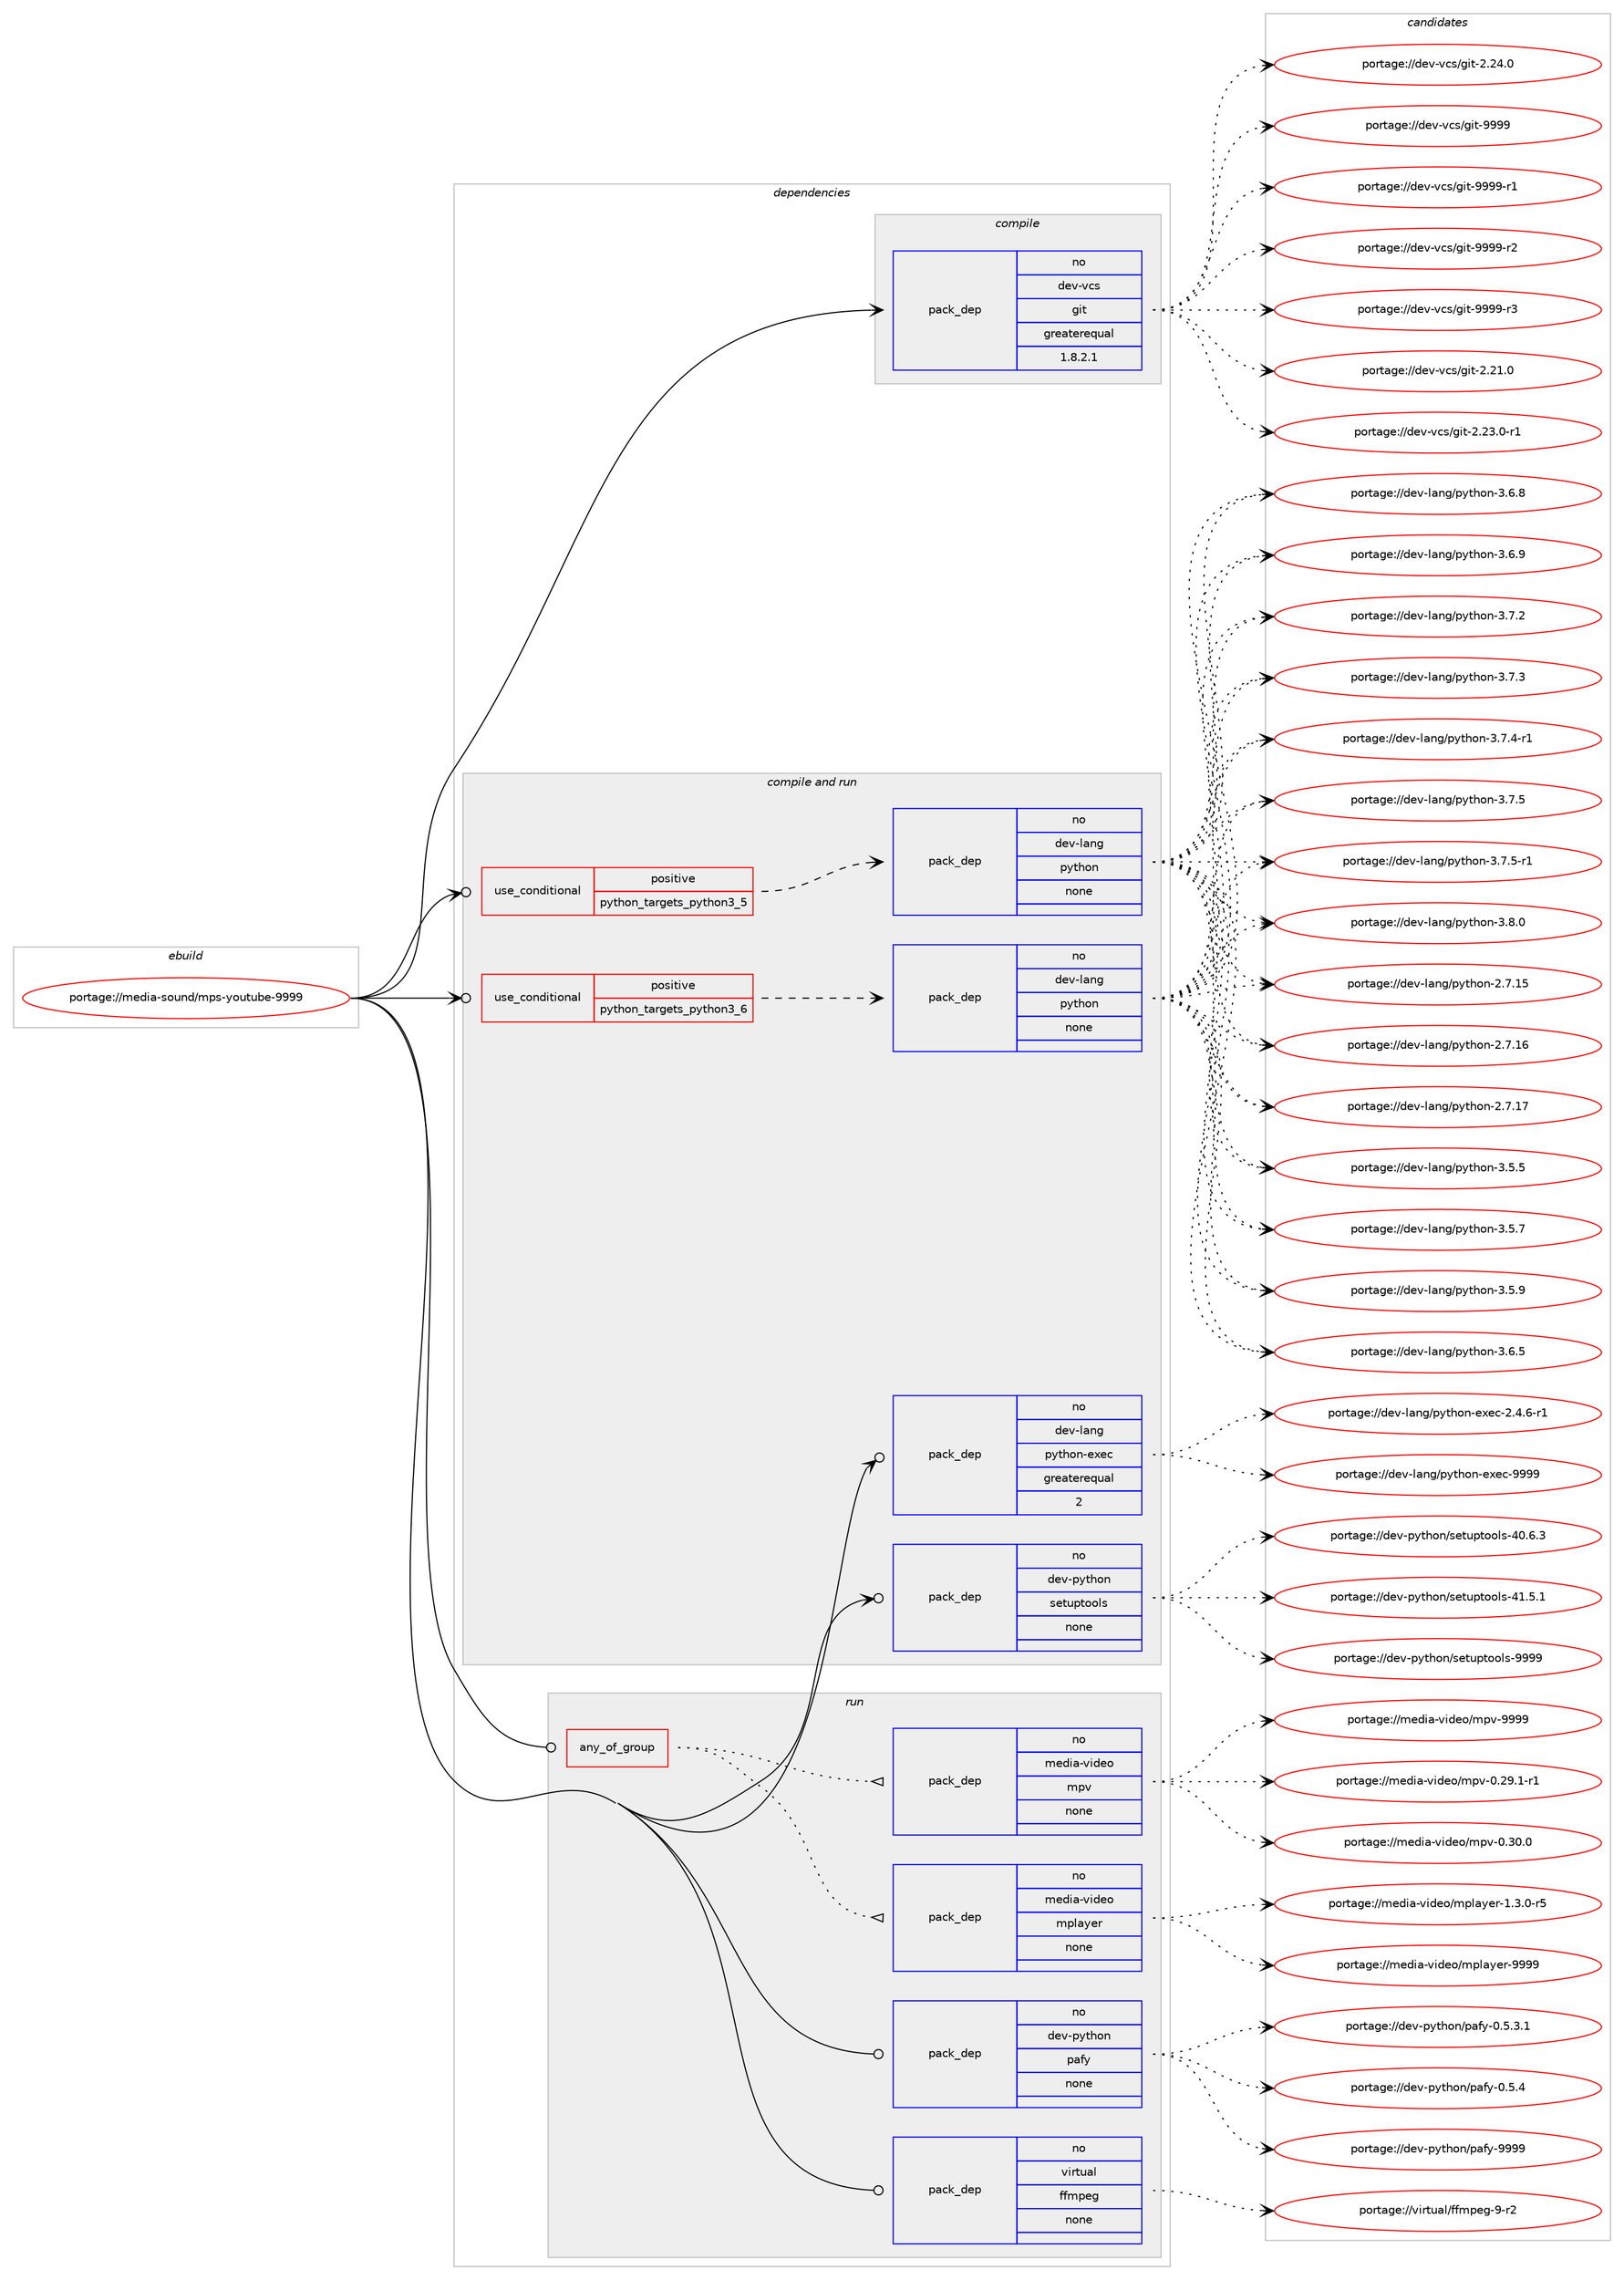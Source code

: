 digraph prolog {

# *************
# Graph options
# *************

newrank=true;
concentrate=true;
compound=true;
graph [rankdir=LR,fontname=Helvetica,fontsize=10,ranksep=1.5];#, ranksep=2.5, nodesep=0.2];
edge  [arrowhead=vee];
node  [fontname=Helvetica,fontsize=10];

# **********
# The ebuild
# **********

subgraph cluster_leftcol {
color=gray;
rank=same;
label=<<i>ebuild</i>>;
id [label="portage://media-sound/mps-youtube-9999", color=red, width=4, href="../media-sound/mps-youtube-9999.svg"];
}

# ****************
# The dependencies
# ****************

subgraph cluster_midcol {
color=gray;
label=<<i>dependencies</i>>;
subgraph cluster_compile {
fillcolor="#eeeeee";
style=filled;
label=<<i>compile</i>>;
subgraph pack245603 {
dependency334122 [label=<<TABLE BORDER="0" CELLBORDER="1" CELLSPACING="0" CELLPADDING="4" WIDTH="220"><TR><TD ROWSPAN="6" CELLPADDING="30">pack_dep</TD></TR><TR><TD WIDTH="110">no</TD></TR><TR><TD>dev-vcs</TD></TR><TR><TD>git</TD></TR><TR><TD>greaterequal</TD></TR><TR><TD>1.8.2.1</TD></TR></TABLE>>, shape=none, color=blue];
}
id:e -> dependency334122:w [weight=20,style="solid",arrowhead="vee"];
}
subgraph cluster_compileandrun {
fillcolor="#eeeeee";
style=filled;
label=<<i>compile and run</i>>;
subgraph cond83034 {
dependency334123 [label=<<TABLE BORDER="0" CELLBORDER="1" CELLSPACING="0" CELLPADDING="4"><TR><TD ROWSPAN="3" CELLPADDING="10">use_conditional</TD></TR><TR><TD>positive</TD></TR><TR><TD>python_targets_python3_5</TD></TR></TABLE>>, shape=none, color=red];
subgraph pack245604 {
dependency334124 [label=<<TABLE BORDER="0" CELLBORDER="1" CELLSPACING="0" CELLPADDING="4" WIDTH="220"><TR><TD ROWSPAN="6" CELLPADDING="30">pack_dep</TD></TR><TR><TD WIDTH="110">no</TD></TR><TR><TD>dev-lang</TD></TR><TR><TD>python</TD></TR><TR><TD>none</TD></TR><TR><TD></TD></TR></TABLE>>, shape=none, color=blue];
}
dependency334123:e -> dependency334124:w [weight=20,style="dashed",arrowhead="vee"];
}
id:e -> dependency334123:w [weight=20,style="solid",arrowhead="odotvee"];
subgraph cond83035 {
dependency334125 [label=<<TABLE BORDER="0" CELLBORDER="1" CELLSPACING="0" CELLPADDING="4"><TR><TD ROWSPAN="3" CELLPADDING="10">use_conditional</TD></TR><TR><TD>positive</TD></TR><TR><TD>python_targets_python3_6</TD></TR></TABLE>>, shape=none, color=red];
subgraph pack245605 {
dependency334126 [label=<<TABLE BORDER="0" CELLBORDER="1" CELLSPACING="0" CELLPADDING="4" WIDTH="220"><TR><TD ROWSPAN="6" CELLPADDING="30">pack_dep</TD></TR><TR><TD WIDTH="110">no</TD></TR><TR><TD>dev-lang</TD></TR><TR><TD>python</TD></TR><TR><TD>none</TD></TR><TR><TD></TD></TR></TABLE>>, shape=none, color=blue];
}
dependency334125:e -> dependency334126:w [weight=20,style="dashed",arrowhead="vee"];
}
id:e -> dependency334125:w [weight=20,style="solid",arrowhead="odotvee"];
subgraph pack245606 {
dependency334127 [label=<<TABLE BORDER="0" CELLBORDER="1" CELLSPACING="0" CELLPADDING="4" WIDTH="220"><TR><TD ROWSPAN="6" CELLPADDING="30">pack_dep</TD></TR><TR><TD WIDTH="110">no</TD></TR><TR><TD>dev-lang</TD></TR><TR><TD>python-exec</TD></TR><TR><TD>greaterequal</TD></TR><TR><TD>2</TD></TR></TABLE>>, shape=none, color=blue];
}
id:e -> dependency334127:w [weight=20,style="solid",arrowhead="odotvee"];
subgraph pack245607 {
dependency334128 [label=<<TABLE BORDER="0" CELLBORDER="1" CELLSPACING="0" CELLPADDING="4" WIDTH="220"><TR><TD ROWSPAN="6" CELLPADDING="30">pack_dep</TD></TR><TR><TD WIDTH="110">no</TD></TR><TR><TD>dev-python</TD></TR><TR><TD>setuptools</TD></TR><TR><TD>none</TD></TR><TR><TD></TD></TR></TABLE>>, shape=none, color=blue];
}
id:e -> dependency334128:w [weight=20,style="solid",arrowhead="odotvee"];
}
subgraph cluster_run {
fillcolor="#eeeeee";
style=filled;
label=<<i>run</i>>;
subgraph any5342 {
dependency334129 [label=<<TABLE BORDER="0" CELLBORDER="1" CELLSPACING="0" CELLPADDING="4"><TR><TD CELLPADDING="10">any_of_group</TD></TR></TABLE>>, shape=none, color=red];subgraph pack245608 {
dependency334130 [label=<<TABLE BORDER="0" CELLBORDER="1" CELLSPACING="0" CELLPADDING="4" WIDTH="220"><TR><TD ROWSPAN="6" CELLPADDING="30">pack_dep</TD></TR><TR><TD WIDTH="110">no</TD></TR><TR><TD>media-video</TD></TR><TR><TD>mplayer</TD></TR><TR><TD>none</TD></TR><TR><TD></TD></TR></TABLE>>, shape=none, color=blue];
}
dependency334129:e -> dependency334130:w [weight=20,style="dotted",arrowhead="oinv"];
subgraph pack245609 {
dependency334131 [label=<<TABLE BORDER="0" CELLBORDER="1" CELLSPACING="0" CELLPADDING="4" WIDTH="220"><TR><TD ROWSPAN="6" CELLPADDING="30">pack_dep</TD></TR><TR><TD WIDTH="110">no</TD></TR><TR><TD>media-video</TD></TR><TR><TD>mpv</TD></TR><TR><TD>none</TD></TR><TR><TD></TD></TR></TABLE>>, shape=none, color=blue];
}
dependency334129:e -> dependency334131:w [weight=20,style="dotted",arrowhead="oinv"];
}
id:e -> dependency334129:w [weight=20,style="solid",arrowhead="odot"];
subgraph pack245610 {
dependency334132 [label=<<TABLE BORDER="0" CELLBORDER="1" CELLSPACING="0" CELLPADDING="4" WIDTH="220"><TR><TD ROWSPAN="6" CELLPADDING="30">pack_dep</TD></TR><TR><TD WIDTH="110">no</TD></TR><TR><TD>dev-python</TD></TR><TR><TD>pafy</TD></TR><TR><TD>none</TD></TR><TR><TD></TD></TR></TABLE>>, shape=none, color=blue];
}
id:e -> dependency334132:w [weight=20,style="solid",arrowhead="odot"];
subgraph pack245611 {
dependency334133 [label=<<TABLE BORDER="0" CELLBORDER="1" CELLSPACING="0" CELLPADDING="4" WIDTH="220"><TR><TD ROWSPAN="6" CELLPADDING="30">pack_dep</TD></TR><TR><TD WIDTH="110">no</TD></TR><TR><TD>virtual</TD></TR><TR><TD>ffmpeg</TD></TR><TR><TD>none</TD></TR><TR><TD></TD></TR></TABLE>>, shape=none, color=blue];
}
id:e -> dependency334133:w [weight=20,style="solid",arrowhead="odot"];
}
}

# **************
# The candidates
# **************

subgraph cluster_choices {
rank=same;
color=gray;
label=<<i>candidates</i>>;

subgraph choice245603 {
color=black;
nodesep=1;
choiceportage10010111845118991154710310511645504650494648 [label="portage://dev-vcs/git-2.21.0", color=red, width=4,href="../dev-vcs/git-2.21.0.svg"];
choiceportage100101118451189911547103105116455046505146484511449 [label="portage://dev-vcs/git-2.23.0-r1", color=red, width=4,href="../dev-vcs/git-2.23.0-r1.svg"];
choiceportage10010111845118991154710310511645504650524648 [label="portage://dev-vcs/git-2.24.0", color=red, width=4,href="../dev-vcs/git-2.24.0.svg"];
choiceportage1001011184511899115471031051164557575757 [label="portage://dev-vcs/git-9999", color=red, width=4,href="../dev-vcs/git-9999.svg"];
choiceportage10010111845118991154710310511645575757574511449 [label="portage://dev-vcs/git-9999-r1", color=red, width=4,href="../dev-vcs/git-9999-r1.svg"];
choiceportage10010111845118991154710310511645575757574511450 [label="portage://dev-vcs/git-9999-r2", color=red, width=4,href="../dev-vcs/git-9999-r2.svg"];
choiceportage10010111845118991154710310511645575757574511451 [label="portage://dev-vcs/git-9999-r3", color=red, width=4,href="../dev-vcs/git-9999-r3.svg"];
dependency334122:e -> choiceportage10010111845118991154710310511645504650494648:w [style=dotted,weight="100"];
dependency334122:e -> choiceportage100101118451189911547103105116455046505146484511449:w [style=dotted,weight="100"];
dependency334122:e -> choiceportage10010111845118991154710310511645504650524648:w [style=dotted,weight="100"];
dependency334122:e -> choiceportage1001011184511899115471031051164557575757:w [style=dotted,weight="100"];
dependency334122:e -> choiceportage10010111845118991154710310511645575757574511449:w [style=dotted,weight="100"];
dependency334122:e -> choiceportage10010111845118991154710310511645575757574511450:w [style=dotted,weight="100"];
dependency334122:e -> choiceportage10010111845118991154710310511645575757574511451:w [style=dotted,weight="100"];
}
subgraph choice245604 {
color=black;
nodesep=1;
choiceportage10010111845108971101034711212111610411111045504655464953 [label="portage://dev-lang/python-2.7.15", color=red, width=4,href="../dev-lang/python-2.7.15.svg"];
choiceportage10010111845108971101034711212111610411111045504655464954 [label="portage://dev-lang/python-2.7.16", color=red, width=4,href="../dev-lang/python-2.7.16.svg"];
choiceportage10010111845108971101034711212111610411111045504655464955 [label="portage://dev-lang/python-2.7.17", color=red, width=4,href="../dev-lang/python-2.7.17.svg"];
choiceportage100101118451089711010347112121116104111110455146534653 [label="portage://dev-lang/python-3.5.5", color=red, width=4,href="../dev-lang/python-3.5.5.svg"];
choiceportage100101118451089711010347112121116104111110455146534655 [label="portage://dev-lang/python-3.5.7", color=red, width=4,href="../dev-lang/python-3.5.7.svg"];
choiceportage100101118451089711010347112121116104111110455146534657 [label="portage://dev-lang/python-3.5.9", color=red, width=4,href="../dev-lang/python-3.5.9.svg"];
choiceportage100101118451089711010347112121116104111110455146544653 [label="portage://dev-lang/python-3.6.5", color=red, width=4,href="../dev-lang/python-3.6.5.svg"];
choiceportage100101118451089711010347112121116104111110455146544656 [label="portage://dev-lang/python-3.6.8", color=red, width=4,href="../dev-lang/python-3.6.8.svg"];
choiceportage100101118451089711010347112121116104111110455146544657 [label="portage://dev-lang/python-3.6.9", color=red, width=4,href="../dev-lang/python-3.6.9.svg"];
choiceportage100101118451089711010347112121116104111110455146554650 [label="portage://dev-lang/python-3.7.2", color=red, width=4,href="../dev-lang/python-3.7.2.svg"];
choiceportage100101118451089711010347112121116104111110455146554651 [label="portage://dev-lang/python-3.7.3", color=red, width=4,href="../dev-lang/python-3.7.3.svg"];
choiceportage1001011184510897110103471121211161041111104551465546524511449 [label="portage://dev-lang/python-3.7.4-r1", color=red, width=4,href="../dev-lang/python-3.7.4-r1.svg"];
choiceportage100101118451089711010347112121116104111110455146554653 [label="portage://dev-lang/python-3.7.5", color=red, width=4,href="../dev-lang/python-3.7.5.svg"];
choiceportage1001011184510897110103471121211161041111104551465546534511449 [label="portage://dev-lang/python-3.7.5-r1", color=red, width=4,href="../dev-lang/python-3.7.5-r1.svg"];
choiceportage100101118451089711010347112121116104111110455146564648 [label="portage://dev-lang/python-3.8.0", color=red, width=4,href="../dev-lang/python-3.8.0.svg"];
dependency334124:e -> choiceportage10010111845108971101034711212111610411111045504655464953:w [style=dotted,weight="100"];
dependency334124:e -> choiceportage10010111845108971101034711212111610411111045504655464954:w [style=dotted,weight="100"];
dependency334124:e -> choiceportage10010111845108971101034711212111610411111045504655464955:w [style=dotted,weight="100"];
dependency334124:e -> choiceportage100101118451089711010347112121116104111110455146534653:w [style=dotted,weight="100"];
dependency334124:e -> choiceportage100101118451089711010347112121116104111110455146534655:w [style=dotted,weight="100"];
dependency334124:e -> choiceportage100101118451089711010347112121116104111110455146534657:w [style=dotted,weight="100"];
dependency334124:e -> choiceportage100101118451089711010347112121116104111110455146544653:w [style=dotted,weight="100"];
dependency334124:e -> choiceportage100101118451089711010347112121116104111110455146544656:w [style=dotted,weight="100"];
dependency334124:e -> choiceportage100101118451089711010347112121116104111110455146544657:w [style=dotted,weight="100"];
dependency334124:e -> choiceportage100101118451089711010347112121116104111110455146554650:w [style=dotted,weight="100"];
dependency334124:e -> choiceportage100101118451089711010347112121116104111110455146554651:w [style=dotted,weight="100"];
dependency334124:e -> choiceportage1001011184510897110103471121211161041111104551465546524511449:w [style=dotted,weight="100"];
dependency334124:e -> choiceportage100101118451089711010347112121116104111110455146554653:w [style=dotted,weight="100"];
dependency334124:e -> choiceportage1001011184510897110103471121211161041111104551465546534511449:w [style=dotted,weight="100"];
dependency334124:e -> choiceportage100101118451089711010347112121116104111110455146564648:w [style=dotted,weight="100"];
}
subgraph choice245605 {
color=black;
nodesep=1;
choiceportage10010111845108971101034711212111610411111045504655464953 [label="portage://dev-lang/python-2.7.15", color=red, width=4,href="../dev-lang/python-2.7.15.svg"];
choiceportage10010111845108971101034711212111610411111045504655464954 [label="portage://dev-lang/python-2.7.16", color=red, width=4,href="../dev-lang/python-2.7.16.svg"];
choiceportage10010111845108971101034711212111610411111045504655464955 [label="portage://dev-lang/python-2.7.17", color=red, width=4,href="../dev-lang/python-2.7.17.svg"];
choiceportage100101118451089711010347112121116104111110455146534653 [label="portage://dev-lang/python-3.5.5", color=red, width=4,href="../dev-lang/python-3.5.5.svg"];
choiceportage100101118451089711010347112121116104111110455146534655 [label="portage://dev-lang/python-3.5.7", color=red, width=4,href="../dev-lang/python-3.5.7.svg"];
choiceportage100101118451089711010347112121116104111110455146534657 [label="portage://dev-lang/python-3.5.9", color=red, width=4,href="../dev-lang/python-3.5.9.svg"];
choiceportage100101118451089711010347112121116104111110455146544653 [label="portage://dev-lang/python-3.6.5", color=red, width=4,href="../dev-lang/python-3.6.5.svg"];
choiceportage100101118451089711010347112121116104111110455146544656 [label="portage://dev-lang/python-3.6.8", color=red, width=4,href="../dev-lang/python-3.6.8.svg"];
choiceportage100101118451089711010347112121116104111110455146544657 [label="portage://dev-lang/python-3.6.9", color=red, width=4,href="../dev-lang/python-3.6.9.svg"];
choiceportage100101118451089711010347112121116104111110455146554650 [label="portage://dev-lang/python-3.7.2", color=red, width=4,href="../dev-lang/python-3.7.2.svg"];
choiceportage100101118451089711010347112121116104111110455146554651 [label="portage://dev-lang/python-3.7.3", color=red, width=4,href="../dev-lang/python-3.7.3.svg"];
choiceportage1001011184510897110103471121211161041111104551465546524511449 [label="portage://dev-lang/python-3.7.4-r1", color=red, width=4,href="../dev-lang/python-3.7.4-r1.svg"];
choiceportage100101118451089711010347112121116104111110455146554653 [label="portage://dev-lang/python-3.7.5", color=red, width=4,href="../dev-lang/python-3.7.5.svg"];
choiceportage1001011184510897110103471121211161041111104551465546534511449 [label="portage://dev-lang/python-3.7.5-r1", color=red, width=4,href="../dev-lang/python-3.7.5-r1.svg"];
choiceportage100101118451089711010347112121116104111110455146564648 [label="portage://dev-lang/python-3.8.0", color=red, width=4,href="../dev-lang/python-3.8.0.svg"];
dependency334126:e -> choiceportage10010111845108971101034711212111610411111045504655464953:w [style=dotted,weight="100"];
dependency334126:e -> choiceportage10010111845108971101034711212111610411111045504655464954:w [style=dotted,weight="100"];
dependency334126:e -> choiceportage10010111845108971101034711212111610411111045504655464955:w [style=dotted,weight="100"];
dependency334126:e -> choiceportage100101118451089711010347112121116104111110455146534653:w [style=dotted,weight="100"];
dependency334126:e -> choiceportage100101118451089711010347112121116104111110455146534655:w [style=dotted,weight="100"];
dependency334126:e -> choiceportage100101118451089711010347112121116104111110455146534657:w [style=dotted,weight="100"];
dependency334126:e -> choiceportage100101118451089711010347112121116104111110455146544653:w [style=dotted,weight="100"];
dependency334126:e -> choiceportage100101118451089711010347112121116104111110455146544656:w [style=dotted,weight="100"];
dependency334126:e -> choiceportage100101118451089711010347112121116104111110455146544657:w [style=dotted,weight="100"];
dependency334126:e -> choiceportage100101118451089711010347112121116104111110455146554650:w [style=dotted,weight="100"];
dependency334126:e -> choiceportage100101118451089711010347112121116104111110455146554651:w [style=dotted,weight="100"];
dependency334126:e -> choiceportage1001011184510897110103471121211161041111104551465546524511449:w [style=dotted,weight="100"];
dependency334126:e -> choiceportage100101118451089711010347112121116104111110455146554653:w [style=dotted,weight="100"];
dependency334126:e -> choiceportage1001011184510897110103471121211161041111104551465546534511449:w [style=dotted,weight="100"];
dependency334126:e -> choiceportage100101118451089711010347112121116104111110455146564648:w [style=dotted,weight="100"];
}
subgraph choice245606 {
color=black;
nodesep=1;
choiceportage10010111845108971101034711212111610411111045101120101994550465246544511449 [label="portage://dev-lang/python-exec-2.4.6-r1", color=red, width=4,href="../dev-lang/python-exec-2.4.6-r1.svg"];
choiceportage10010111845108971101034711212111610411111045101120101994557575757 [label="portage://dev-lang/python-exec-9999", color=red, width=4,href="../dev-lang/python-exec-9999.svg"];
dependency334127:e -> choiceportage10010111845108971101034711212111610411111045101120101994550465246544511449:w [style=dotted,weight="100"];
dependency334127:e -> choiceportage10010111845108971101034711212111610411111045101120101994557575757:w [style=dotted,weight="100"];
}
subgraph choice245607 {
color=black;
nodesep=1;
choiceportage100101118451121211161041111104711510111611711211611111110811545524846544651 [label="portage://dev-python/setuptools-40.6.3", color=red, width=4,href="../dev-python/setuptools-40.6.3.svg"];
choiceportage100101118451121211161041111104711510111611711211611111110811545524946534649 [label="portage://dev-python/setuptools-41.5.1", color=red, width=4,href="../dev-python/setuptools-41.5.1.svg"];
choiceportage10010111845112121116104111110471151011161171121161111111081154557575757 [label="portage://dev-python/setuptools-9999", color=red, width=4,href="../dev-python/setuptools-9999.svg"];
dependency334128:e -> choiceportage100101118451121211161041111104711510111611711211611111110811545524846544651:w [style=dotted,weight="100"];
dependency334128:e -> choiceportage100101118451121211161041111104711510111611711211611111110811545524946534649:w [style=dotted,weight="100"];
dependency334128:e -> choiceportage10010111845112121116104111110471151011161171121161111111081154557575757:w [style=dotted,weight="100"];
}
subgraph choice245608 {
color=black;
nodesep=1;
choiceportage109101100105974511810510010111147109112108971211011144549465146484511453 [label="portage://media-video/mplayer-1.3.0-r5", color=red, width=4,href="../media-video/mplayer-1.3.0-r5.svg"];
choiceportage109101100105974511810510010111147109112108971211011144557575757 [label="portage://media-video/mplayer-9999", color=red, width=4,href="../media-video/mplayer-9999.svg"];
dependency334130:e -> choiceportage109101100105974511810510010111147109112108971211011144549465146484511453:w [style=dotted,weight="100"];
dependency334130:e -> choiceportage109101100105974511810510010111147109112108971211011144557575757:w [style=dotted,weight="100"];
}
subgraph choice245609 {
color=black;
nodesep=1;
choiceportage109101100105974511810510010111147109112118454846505746494511449 [label="portage://media-video/mpv-0.29.1-r1", color=red, width=4,href="../media-video/mpv-0.29.1-r1.svg"];
choiceportage10910110010597451181051001011114710911211845484651484648 [label="portage://media-video/mpv-0.30.0", color=red, width=4,href="../media-video/mpv-0.30.0.svg"];
choiceportage1091011001059745118105100101111471091121184557575757 [label="portage://media-video/mpv-9999", color=red, width=4,href="../media-video/mpv-9999.svg"];
dependency334131:e -> choiceportage109101100105974511810510010111147109112118454846505746494511449:w [style=dotted,weight="100"];
dependency334131:e -> choiceportage10910110010597451181051001011114710911211845484651484648:w [style=dotted,weight="100"];
dependency334131:e -> choiceportage1091011001059745118105100101111471091121184557575757:w [style=dotted,weight="100"];
}
subgraph choice245610 {
color=black;
nodesep=1;
choiceportage1001011184511212111610411111047112971021214548465346514649 [label="portage://dev-python/pafy-0.5.3.1", color=red, width=4,href="../dev-python/pafy-0.5.3.1.svg"];
choiceportage100101118451121211161041111104711297102121454846534652 [label="portage://dev-python/pafy-0.5.4", color=red, width=4,href="../dev-python/pafy-0.5.4.svg"];
choiceportage1001011184511212111610411111047112971021214557575757 [label="portage://dev-python/pafy-9999", color=red, width=4,href="../dev-python/pafy-9999.svg"];
dependency334132:e -> choiceportage1001011184511212111610411111047112971021214548465346514649:w [style=dotted,weight="100"];
dependency334132:e -> choiceportage100101118451121211161041111104711297102121454846534652:w [style=dotted,weight="100"];
dependency334132:e -> choiceportage1001011184511212111610411111047112971021214557575757:w [style=dotted,weight="100"];
}
subgraph choice245611 {
color=black;
nodesep=1;
choiceportage118105114116117971084710210210911210110345574511450 [label="portage://virtual/ffmpeg-9-r2", color=red, width=4,href="../virtual/ffmpeg-9-r2.svg"];
dependency334133:e -> choiceportage118105114116117971084710210210911210110345574511450:w [style=dotted,weight="100"];
}
}

}
